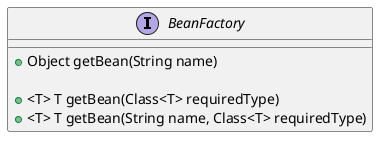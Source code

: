 @startuml

interface BeanFactory {
+Object getBean(String name)

+<T> T getBean(Class<T> requiredType)
+<T> T getBean(String name, Class<T> requiredType)
}
@enduml
